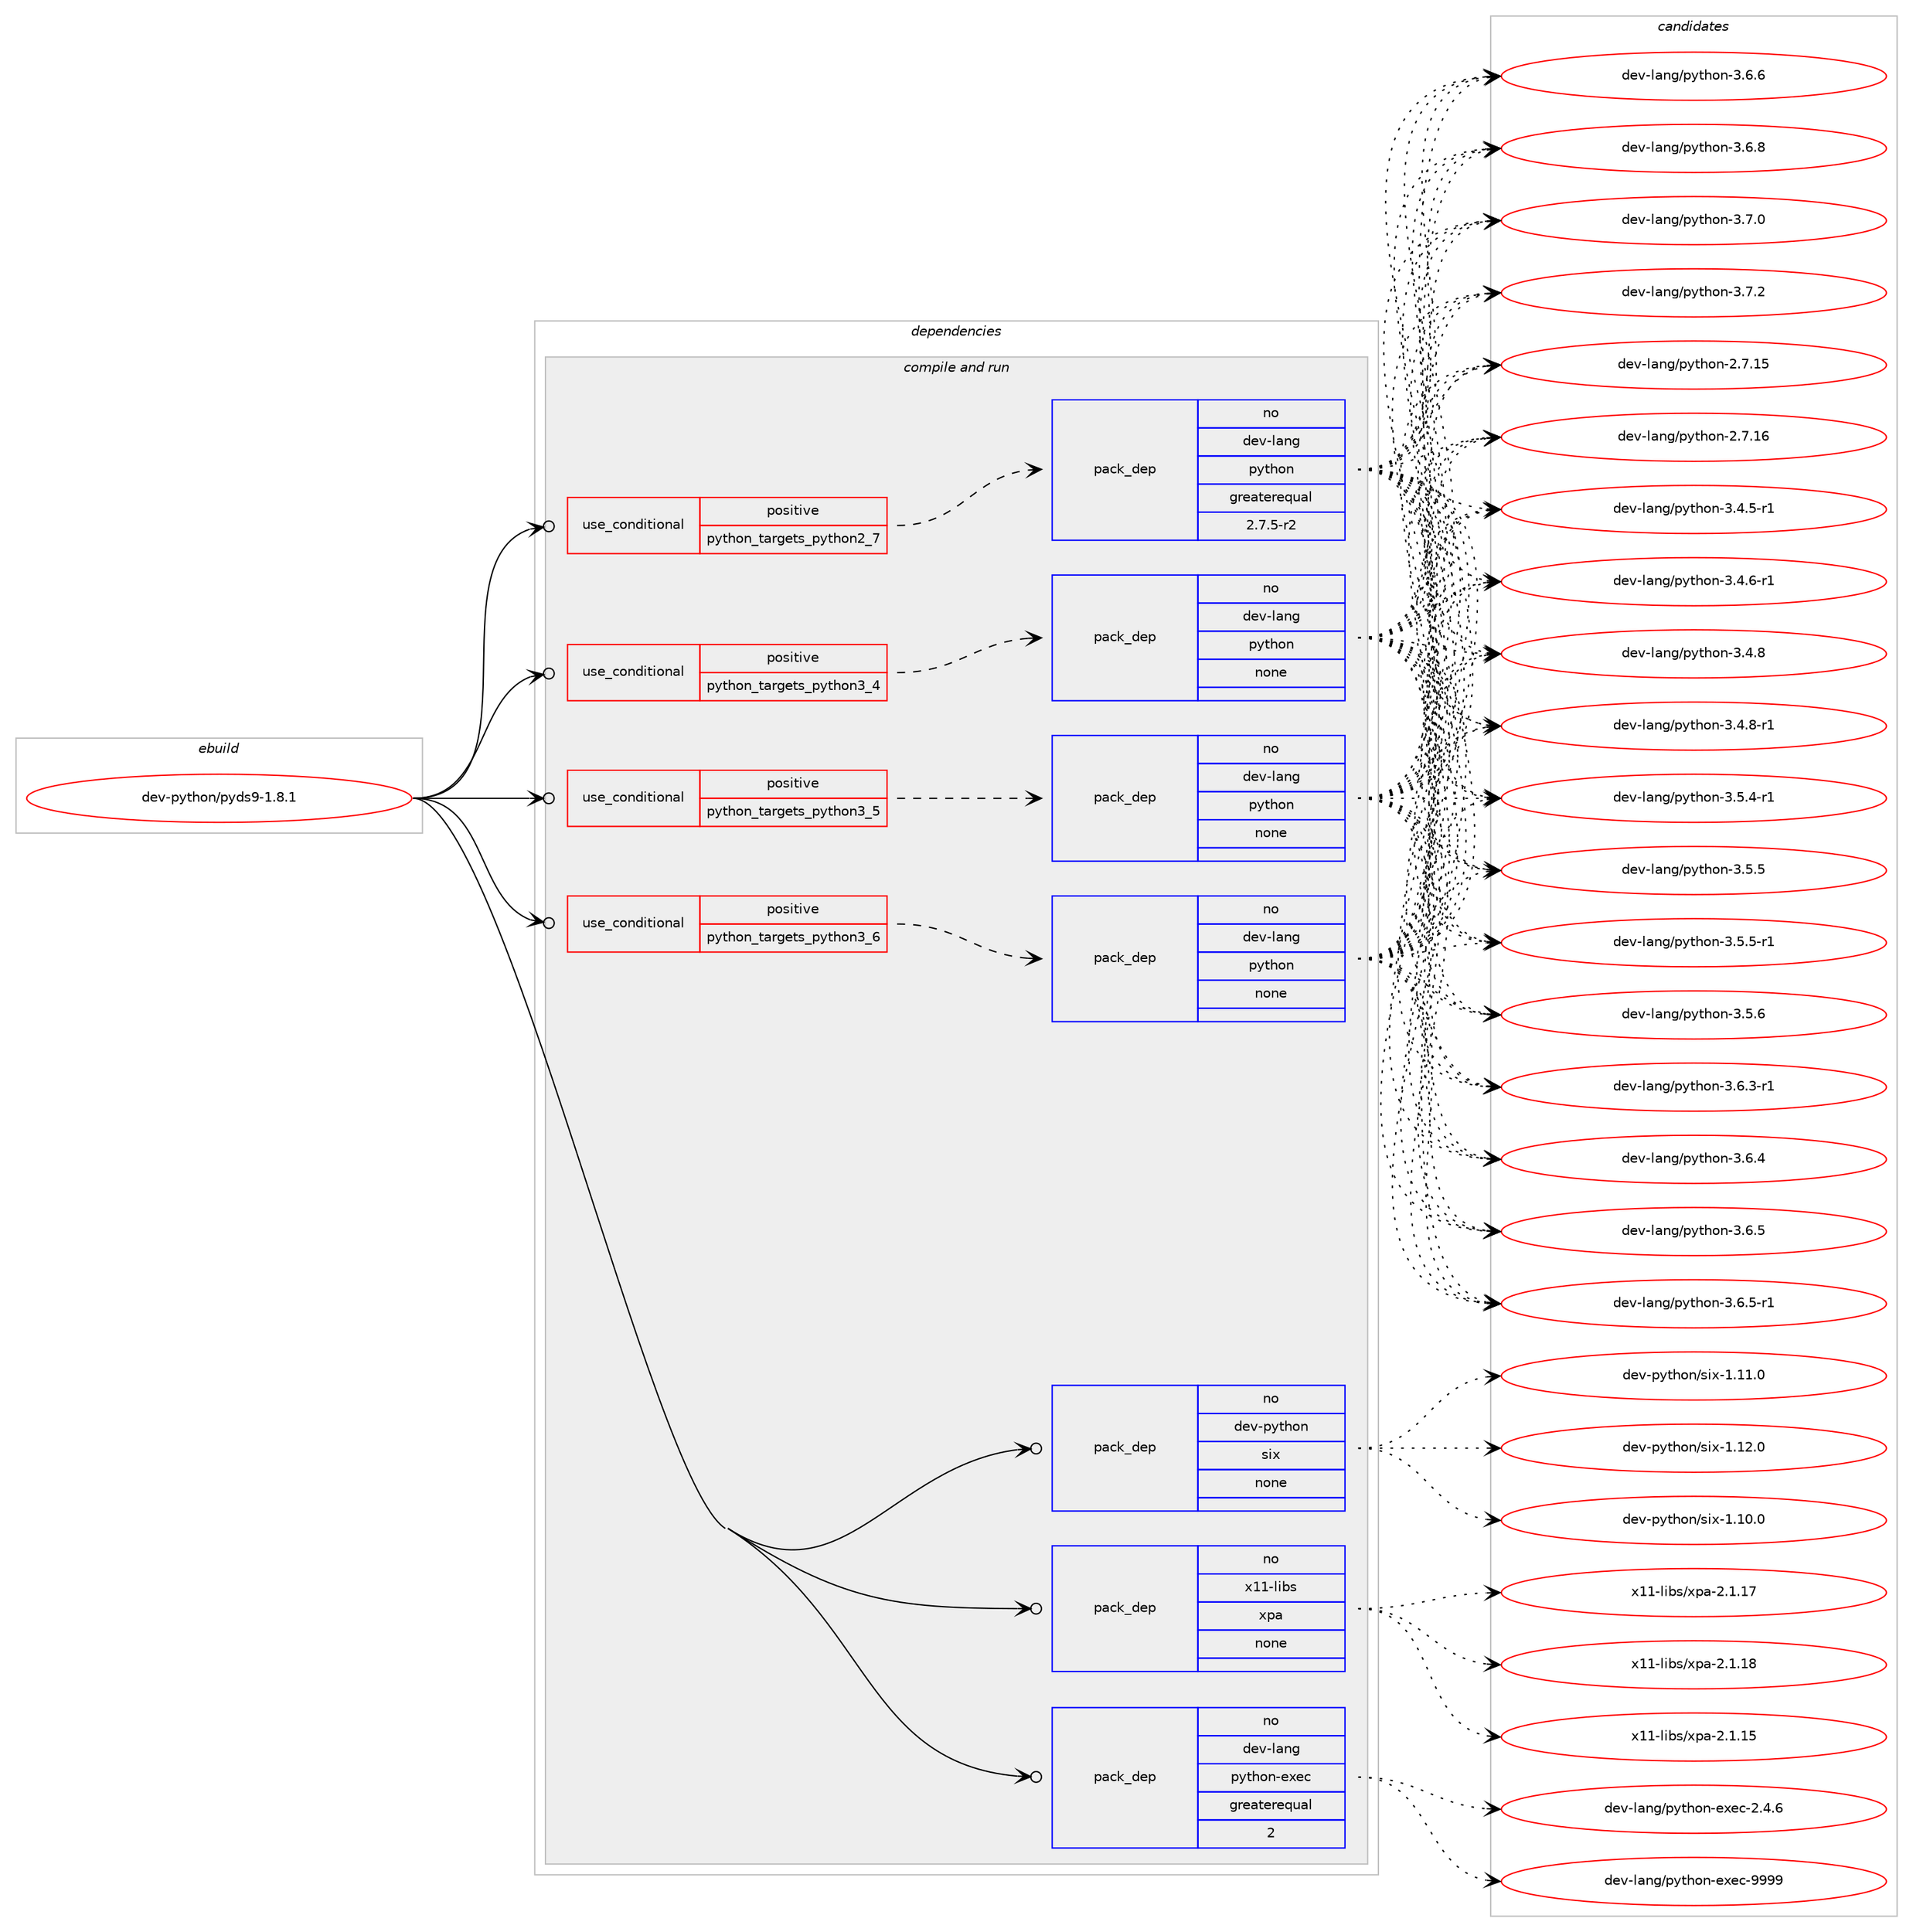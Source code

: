 digraph prolog {

# *************
# Graph options
# *************

newrank=true;
concentrate=true;
compound=true;
graph [rankdir=LR,fontname=Helvetica,fontsize=10,ranksep=1.5];#, ranksep=2.5, nodesep=0.2];
edge  [arrowhead=vee];
node  [fontname=Helvetica,fontsize=10];

# **********
# The ebuild
# **********

subgraph cluster_leftcol {
color=gray;
rank=same;
label=<<i>ebuild</i>>;
id [label="dev-python/pyds9-1.8.1", color=red, width=4, href="../dev-python/pyds9-1.8.1.svg"];
}

# ****************
# The dependencies
# ****************

subgraph cluster_midcol {
color=gray;
label=<<i>dependencies</i>>;
subgraph cluster_compile {
fillcolor="#eeeeee";
style=filled;
label=<<i>compile</i>>;
}
subgraph cluster_compileandrun {
fillcolor="#eeeeee";
style=filled;
label=<<i>compile and run</i>>;
subgraph cond380622 {
dependency1428784 [label=<<TABLE BORDER="0" CELLBORDER="1" CELLSPACING="0" CELLPADDING="4"><TR><TD ROWSPAN="3" CELLPADDING="10">use_conditional</TD></TR><TR><TD>positive</TD></TR><TR><TD>python_targets_python2_7</TD></TR></TABLE>>, shape=none, color=red];
subgraph pack1024848 {
dependency1428785 [label=<<TABLE BORDER="0" CELLBORDER="1" CELLSPACING="0" CELLPADDING="4" WIDTH="220"><TR><TD ROWSPAN="6" CELLPADDING="30">pack_dep</TD></TR><TR><TD WIDTH="110">no</TD></TR><TR><TD>dev-lang</TD></TR><TR><TD>python</TD></TR><TR><TD>greaterequal</TD></TR><TR><TD>2.7.5-r2</TD></TR></TABLE>>, shape=none, color=blue];
}
dependency1428784:e -> dependency1428785:w [weight=20,style="dashed",arrowhead="vee"];
}
id:e -> dependency1428784:w [weight=20,style="solid",arrowhead="odotvee"];
subgraph cond380623 {
dependency1428786 [label=<<TABLE BORDER="0" CELLBORDER="1" CELLSPACING="0" CELLPADDING="4"><TR><TD ROWSPAN="3" CELLPADDING="10">use_conditional</TD></TR><TR><TD>positive</TD></TR><TR><TD>python_targets_python3_4</TD></TR></TABLE>>, shape=none, color=red];
subgraph pack1024849 {
dependency1428787 [label=<<TABLE BORDER="0" CELLBORDER="1" CELLSPACING="0" CELLPADDING="4" WIDTH="220"><TR><TD ROWSPAN="6" CELLPADDING="30">pack_dep</TD></TR><TR><TD WIDTH="110">no</TD></TR><TR><TD>dev-lang</TD></TR><TR><TD>python</TD></TR><TR><TD>none</TD></TR><TR><TD></TD></TR></TABLE>>, shape=none, color=blue];
}
dependency1428786:e -> dependency1428787:w [weight=20,style="dashed",arrowhead="vee"];
}
id:e -> dependency1428786:w [weight=20,style="solid",arrowhead="odotvee"];
subgraph cond380624 {
dependency1428788 [label=<<TABLE BORDER="0" CELLBORDER="1" CELLSPACING="0" CELLPADDING="4"><TR><TD ROWSPAN="3" CELLPADDING="10">use_conditional</TD></TR><TR><TD>positive</TD></TR><TR><TD>python_targets_python3_5</TD></TR></TABLE>>, shape=none, color=red];
subgraph pack1024850 {
dependency1428789 [label=<<TABLE BORDER="0" CELLBORDER="1" CELLSPACING="0" CELLPADDING="4" WIDTH="220"><TR><TD ROWSPAN="6" CELLPADDING="30">pack_dep</TD></TR><TR><TD WIDTH="110">no</TD></TR><TR><TD>dev-lang</TD></TR><TR><TD>python</TD></TR><TR><TD>none</TD></TR><TR><TD></TD></TR></TABLE>>, shape=none, color=blue];
}
dependency1428788:e -> dependency1428789:w [weight=20,style="dashed",arrowhead="vee"];
}
id:e -> dependency1428788:w [weight=20,style="solid",arrowhead="odotvee"];
subgraph cond380625 {
dependency1428790 [label=<<TABLE BORDER="0" CELLBORDER="1" CELLSPACING="0" CELLPADDING="4"><TR><TD ROWSPAN="3" CELLPADDING="10">use_conditional</TD></TR><TR><TD>positive</TD></TR><TR><TD>python_targets_python3_6</TD></TR></TABLE>>, shape=none, color=red];
subgraph pack1024851 {
dependency1428791 [label=<<TABLE BORDER="0" CELLBORDER="1" CELLSPACING="0" CELLPADDING="4" WIDTH="220"><TR><TD ROWSPAN="6" CELLPADDING="30">pack_dep</TD></TR><TR><TD WIDTH="110">no</TD></TR><TR><TD>dev-lang</TD></TR><TR><TD>python</TD></TR><TR><TD>none</TD></TR><TR><TD></TD></TR></TABLE>>, shape=none, color=blue];
}
dependency1428790:e -> dependency1428791:w [weight=20,style="dashed",arrowhead="vee"];
}
id:e -> dependency1428790:w [weight=20,style="solid",arrowhead="odotvee"];
subgraph pack1024852 {
dependency1428792 [label=<<TABLE BORDER="0" CELLBORDER="1" CELLSPACING="0" CELLPADDING="4" WIDTH="220"><TR><TD ROWSPAN="6" CELLPADDING="30">pack_dep</TD></TR><TR><TD WIDTH="110">no</TD></TR><TR><TD>dev-lang</TD></TR><TR><TD>python-exec</TD></TR><TR><TD>greaterequal</TD></TR><TR><TD>2</TD></TR></TABLE>>, shape=none, color=blue];
}
id:e -> dependency1428792:w [weight=20,style="solid",arrowhead="odotvee"];
subgraph pack1024853 {
dependency1428793 [label=<<TABLE BORDER="0" CELLBORDER="1" CELLSPACING="0" CELLPADDING="4" WIDTH="220"><TR><TD ROWSPAN="6" CELLPADDING="30">pack_dep</TD></TR><TR><TD WIDTH="110">no</TD></TR><TR><TD>dev-python</TD></TR><TR><TD>six</TD></TR><TR><TD>none</TD></TR><TR><TD></TD></TR></TABLE>>, shape=none, color=blue];
}
id:e -> dependency1428793:w [weight=20,style="solid",arrowhead="odotvee"];
subgraph pack1024854 {
dependency1428794 [label=<<TABLE BORDER="0" CELLBORDER="1" CELLSPACING="0" CELLPADDING="4" WIDTH="220"><TR><TD ROWSPAN="6" CELLPADDING="30">pack_dep</TD></TR><TR><TD WIDTH="110">no</TD></TR><TR><TD>x11-libs</TD></TR><TR><TD>xpa</TD></TR><TR><TD>none</TD></TR><TR><TD></TD></TR></TABLE>>, shape=none, color=blue];
}
id:e -> dependency1428794:w [weight=20,style="solid",arrowhead="odotvee"];
}
subgraph cluster_run {
fillcolor="#eeeeee";
style=filled;
label=<<i>run</i>>;
}
}

# **************
# The candidates
# **************

subgraph cluster_choices {
rank=same;
color=gray;
label=<<i>candidates</i>>;

subgraph choice1024848 {
color=black;
nodesep=1;
choice10010111845108971101034711212111610411111045504655464953 [label="dev-lang/python-2.7.15", color=red, width=4,href="../dev-lang/python-2.7.15.svg"];
choice10010111845108971101034711212111610411111045504655464954 [label="dev-lang/python-2.7.16", color=red, width=4,href="../dev-lang/python-2.7.16.svg"];
choice1001011184510897110103471121211161041111104551465246534511449 [label="dev-lang/python-3.4.5-r1", color=red, width=4,href="../dev-lang/python-3.4.5-r1.svg"];
choice1001011184510897110103471121211161041111104551465246544511449 [label="dev-lang/python-3.4.6-r1", color=red, width=4,href="../dev-lang/python-3.4.6-r1.svg"];
choice100101118451089711010347112121116104111110455146524656 [label="dev-lang/python-3.4.8", color=red, width=4,href="../dev-lang/python-3.4.8.svg"];
choice1001011184510897110103471121211161041111104551465246564511449 [label="dev-lang/python-3.4.8-r1", color=red, width=4,href="../dev-lang/python-3.4.8-r1.svg"];
choice1001011184510897110103471121211161041111104551465346524511449 [label="dev-lang/python-3.5.4-r1", color=red, width=4,href="../dev-lang/python-3.5.4-r1.svg"];
choice100101118451089711010347112121116104111110455146534653 [label="dev-lang/python-3.5.5", color=red, width=4,href="../dev-lang/python-3.5.5.svg"];
choice1001011184510897110103471121211161041111104551465346534511449 [label="dev-lang/python-3.5.5-r1", color=red, width=4,href="../dev-lang/python-3.5.5-r1.svg"];
choice100101118451089711010347112121116104111110455146534654 [label="dev-lang/python-3.5.6", color=red, width=4,href="../dev-lang/python-3.5.6.svg"];
choice1001011184510897110103471121211161041111104551465446514511449 [label="dev-lang/python-3.6.3-r1", color=red, width=4,href="../dev-lang/python-3.6.3-r1.svg"];
choice100101118451089711010347112121116104111110455146544652 [label="dev-lang/python-3.6.4", color=red, width=4,href="../dev-lang/python-3.6.4.svg"];
choice100101118451089711010347112121116104111110455146544653 [label="dev-lang/python-3.6.5", color=red, width=4,href="../dev-lang/python-3.6.5.svg"];
choice1001011184510897110103471121211161041111104551465446534511449 [label="dev-lang/python-3.6.5-r1", color=red, width=4,href="../dev-lang/python-3.6.5-r1.svg"];
choice100101118451089711010347112121116104111110455146544654 [label="dev-lang/python-3.6.6", color=red, width=4,href="../dev-lang/python-3.6.6.svg"];
choice100101118451089711010347112121116104111110455146544656 [label="dev-lang/python-3.6.8", color=red, width=4,href="../dev-lang/python-3.6.8.svg"];
choice100101118451089711010347112121116104111110455146554648 [label="dev-lang/python-3.7.0", color=red, width=4,href="../dev-lang/python-3.7.0.svg"];
choice100101118451089711010347112121116104111110455146554650 [label="dev-lang/python-3.7.2", color=red, width=4,href="../dev-lang/python-3.7.2.svg"];
dependency1428785:e -> choice10010111845108971101034711212111610411111045504655464953:w [style=dotted,weight="100"];
dependency1428785:e -> choice10010111845108971101034711212111610411111045504655464954:w [style=dotted,weight="100"];
dependency1428785:e -> choice1001011184510897110103471121211161041111104551465246534511449:w [style=dotted,weight="100"];
dependency1428785:e -> choice1001011184510897110103471121211161041111104551465246544511449:w [style=dotted,weight="100"];
dependency1428785:e -> choice100101118451089711010347112121116104111110455146524656:w [style=dotted,weight="100"];
dependency1428785:e -> choice1001011184510897110103471121211161041111104551465246564511449:w [style=dotted,weight="100"];
dependency1428785:e -> choice1001011184510897110103471121211161041111104551465346524511449:w [style=dotted,weight="100"];
dependency1428785:e -> choice100101118451089711010347112121116104111110455146534653:w [style=dotted,weight="100"];
dependency1428785:e -> choice1001011184510897110103471121211161041111104551465346534511449:w [style=dotted,weight="100"];
dependency1428785:e -> choice100101118451089711010347112121116104111110455146534654:w [style=dotted,weight="100"];
dependency1428785:e -> choice1001011184510897110103471121211161041111104551465446514511449:w [style=dotted,weight="100"];
dependency1428785:e -> choice100101118451089711010347112121116104111110455146544652:w [style=dotted,weight="100"];
dependency1428785:e -> choice100101118451089711010347112121116104111110455146544653:w [style=dotted,weight="100"];
dependency1428785:e -> choice1001011184510897110103471121211161041111104551465446534511449:w [style=dotted,weight="100"];
dependency1428785:e -> choice100101118451089711010347112121116104111110455146544654:w [style=dotted,weight="100"];
dependency1428785:e -> choice100101118451089711010347112121116104111110455146544656:w [style=dotted,weight="100"];
dependency1428785:e -> choice100101118451089711010347112121116104111110455146554648:w [style=dotted,weight="100"];
dependency1428785:e -> choice100101118451089711010347112121116104111110455146554650:w [style=dotted,weight="100"];
}
subgraph choice1024849 {
color=black;
nodesep=1;
choice10010111845108971101034711212111610411111045504655464953 [label="dev-lang/python-2.7.15", color=red, width=4,href="../dev-lang/python-2.7.15.svg"];
choice10010111845108971101034711212111610411111045504655464954 [label="dev-lang/python-2.7.16", color=red, width=4,href="../dev-lang/python-2.7.16.svg"];
choice1001011184510897110103471121211161041111104551465246534511449 [label="dev-lang/python-3.4.5-r1", color=red, width=4,href="../dev-lang/python-3.4.5-r1.svg"];
choice1001011184510897110103471121211161041111104551465246544511449 [label="dev-lang/python-3.4.6-r1", color=red, width=4,href="../dev-lang/python-3.4.6-r1.svg"];
choice100101118451089711010347112121116104111110455146524656 [label="dev-lang/python-3.4.8", color=red, width=4,href="../dev-lang/python-3.4.8.svg"];
choice1001011184510897110103471121211161041111104551465246564511449 [label="dev-lang/python-3.4.8-r1", color=red, width=4,href="../dev-lang/python-3.4.8-r1.svg"];
choice1001011184510897110103471121211161041111104551465346524511449 [label="dev-lang/python-3.5.4-r1", color=red, width=4,href="../dev-lang/python-3.5.4-r1.svg"];
choice100101118451089711010347112121116104111110455146534653 [label="dev-lang/python-3.5.5", color=red, width=4,href="../dev-lang/python-3.5.5.svg"];
choice1001011184510897110103471121211161041111104551465346534511449 [label="dev-lang/python-3.5.5-r1", color=red, width=4,href="../dev-lang/python-3.5.5-r1.svg"];
choice100101118451089711010347112121116104111110455146534654 [label="dev-lang/python-3.5.6", color=red, width=4,href="../dev-lang/python-3.5.6.svg"];
choice1001011184510897110103471121211161041111104551465446514511449 [label="dev-lang/python-3.6.3-r1", color=red, width=4,href="../dev-lang/python-3.6.3-r1.svg"];
choice100101118451089711010347112121116104111110455146544652 [label="dev-lang/python-3.6.4", color=red, width=4,href="../dev-lang/python-3.6.4.svg"];
choice100101118451089711010347112121116104111110455146544653 [label="dev-lang/python-3.6.5", color=red, width=4,href="../dev-lang/python-3.6.5.svg"];
choice1001011184510897110103471121211161041111104551465446534511449 [label="dev-lang/python-3.6.5-r1", color=red, width=4,href="../dev-lang/python-3.6.5-r1.svg"];
choice100101118451089711010347112121116104111110455146544654 [label="dev-lang/python-3.6.6", color=red, width=4,href="../dev-lang/python-3.6.6.svg"];
choice100101118451089711010347112121116104111110455146544656 [label="dev-lang/python-3.6.8", color=red, width=4,href="../dev-lang/python-3.6.8.svg"];
choice100101118451089711010347112121116104111110455146554648 [label="dev-lang/python-3.7.0", color=red, width=4,href="../dev-lang/python-3.7.0.svg"];
choice100101118451089711010347112121116104111110455146554650 [label="dev-lang/python-3.7.2", color=red, width=4,href="../dev-lang/python-3.7.2.svg"];
dependency1428787:e -> choice10010111845108971101034711212111610411111045504655464953:w [style=dotted,weight="100"];
dependency1428787:e -> choice10010111845108971101034711212111610411111045504655464954:w [style=dotted,weight="100"];
dependency1428787:e -> choice1001011184510897110103471121211161041111104551465246534511449:w [style=dotted,weight="100"];
dependency1428787:e -> choice1001011184510897110103471121211161041111104551465246544511449:w [style=dotted,weight="100"];
dependency1428787:e -> choice100101118451089711010347112121116104111110455146524656:w [style=dotted,weight="100"];
dependency1428787:e -> choice1001011184510897110103471121211161041111104551465246564511449:w [style=dotted,weight="100"];
dependency1428787:e -> choice1001011184510897110103471121211161041111104551465346524511449:w [style=dotted,weight="100"];
dependency1428787:e -> choice100101118451089711010347112121116104111110455146534653:w [style=dotted,weight="100"];
dependency1428787:e -> choice1001011184510897110103471121211161041111104551465346534511449:w [style=dotted,weight="100"];
dependency1428787:e -> choice100101118451089711010347112121116104111110455146534654:w [style=dotted,weight="100"];
dependency1428787:e -> choice1001011184510897110103471121211161041111104551465446514511449:w [style=dotted,weight="100"];
dependency1428787:e -> choice100101118451089711010347112121116104111110455146544652:w [style=dotted,weight="100"];
dependency1428787:e -> choice100101118451089711010347112121116104111110455146544653:w [style=dotted,weight="100"];
dependency1428787:e -> choice1001011184510897110103471121211161041111104551465446534511449:w [style=dotted,weight="100"];
dependency1428787:e -> choice100101118451089711010347112121116104111110455146544654:w [style=dotted,weight="100"];
dependency1428787:e -> choice100101118451089711010347112121116104111110455146544656:w [style=dotted,weight="100"];
dependency1428787:e -> choice100101118451089711010347112121116104111110455146554648:w [style=dotted,weight="100"];
dependency1428787:e -> choice100101118451089711010347112121116104111110455146554650:w [style=dotted,weight="100"];
}
subgraph choice1024850 {
color=black;
nodesep=1;
choice10010111845108971101034711212111610411111045504655464953 [label="dev-lang/python-2.7.15", color=red, width=4,href="../dev-lang/python-2.7.15.svg"];
choice10010111845108971101034711212111610411111045504655464954 [label="dev-lang/python-2.7.16", color=red, width=4,href="../dev-lang/python-2.7.16.svg"];
choice1001011184510897110103471121211161041111104551465246534511449 [label="dev-lang/python-3.4.5-r1", color=red, width=4,href="../dev-lang/python-3.4.5-r1.svg"];
choice1001011184510897110103471121211161041111104551465246544511449 [label="dev-lang/python-3.4.6-r1", color=red, width=4,href="../dev-lang/python-3.4.6-r1.svg"];
choice100101118451089711010347112121116104111110455146524656 [label="dev-lang/python-3.4.8", color=red, width=4,href="../dev-lang/python-3.4.8.svg"];
choice1001011184510897110103471121211161041111104551465246564511449 [label="dev-lang/python-3.4.8-r1", color=red, width=4,href="../dev-lang/python-3.4.8-r1.svg"];
choice1001011184510897110103471121211161041111104551465346524511449 [label="dev-lang/python-3.5.4-r1", color=red, width=4,href="../dev-lang/python-3.5.4-r1.svg"];
choice100101118451089711010347112121116104111110455146534653 [label="dev-lang/python-3.5.5", color=red, width=4,href="../dev-lang/python-3.5.5.svg"];
choice1001011184510897110103471121211161041111104551465346534511449 [label="dev-lang/python-3.5.5-r1", color=red, width=4,href="../dev-lang/python-3.5.5-r1.svg"];
choice100101118451089711010347112121116104111110455146534654 [label="dev-lang/python-3.5.6", color=red, width=4,href="../dev-lang/python-3.5.6.svg"];
choice1001011184510897110103471121211161041111104551465446514511449 [label="dev-lang/python-3.6.3-r1", color=red, width=4,href="../dev-lang/python-3.6.3-r1.svg"];
choice100101118451089711010347112121116104111110455146544652 [label="dev-lang/python-3.6.4", color=red, width=4,href="../dev-lang/python-3.6.4.svg"];
choice100101118451089711010347112121116104111110455146544653 [label="dev-lang/python-3.6.5", color=red, width=4,href="../dev-lang/python-3.6.5.svg"];
choice1001011184510897110103471121211161041111104551465446534511449 [label="dev-lang/python-3.6.5-r1", color=red, width=4,href="../dev-lang/python-3.6.5-r1.svg"];
choice100101118451089711010347112121116104111110455146544654 [label="dev-lang/python-3.6.6", color=red, width=4,href="../dev-lang/python-3.6.6.svg"];
choice100101118451089711010347112121116104111110455146544656 [label="dev-lang/python-3.6.8", color=red, width=4,href="../dev-lang/python-3.6.8.svg"];
choice100101118451089711010347112121116104111110455146554648 [label="dev-lang/python-3.7.0", color=red, width=4,href="../dev-lang/python-3.7.0.svg"];
choice100101118451089711010347112121116104111110455146554650 [label="dev-lang/python-3.7.2", color=red, width=4,href="../dev-lang/python-3.7.2.svg"];
dependency1428789:e -> choice10010111845108971101034711212111610411111045504655464953:w [style=dotted,weight="100"];
dependency1428789:e -> choice10010111845108971101034711212111610411111045504655464954:w [style=dotted,weight="100"];
dependency1428789:e -> choice1001011184510897110103471121211161041111104551465246534511449:w [style=dotted,weight="100"];
dependency1428789:e -> choice1001011184510897110103471121211161041111104551465246544511449:w [style=dotted,weight="100"];
dependency1428789:e -> choice100101118451089711010347112121116104111110455146524656:w [style=dotted,weight="100"];
dependency1428789:e -> choice1001011184510897110103471121211161041111104551465246564511449:w [style=dotted,weight="100"];
dependency1428789:e -> choice1001011184510897110103471121211161041111104551465346524511449:w [style=dotted,weight="100"];
dependency1428789:e -> choice100101118451089711010347112121116104111110455146534653:w [style=dotted,weight="100"];
dependency1428789:e -> choice1001011184510897110103471121211161041111104551465346534511449:w [style=dotted,weight="100"];
dependency1428789:e -> choice100101118451089711010347112121116104111110455146534654:w [style=dotted,weight="100"];
dependency1428789:e -> choice1001011184510897110103471121211161041111104551465446514511449:w [style=dotted,weight="100"];
dependency1428789:e -> choice100101118451089711010347112121116104111110455146544652:w [style=dotted,weight="100"];
dependency1428789:e -> choice100101118451089711010347112121116104111110455146544653:w [style=dotted,weight="100"];
dependency1428789:e -> choice1001011184510897110103471121211161041111104551465446534511449:w [style=dotted,weight="100"];
dependency1428789:e -> choice100101118451089711010347112121116104111110455146544654:w [style=dotted,weight="100"];
dependency1428789:e -> choice100101118451089711010347112121116104111110455146544656:w [style=dotted,weight="100"];
dependency1428789:e -> choice100101118451089711010347112121116104111110455146554648:w [style=dotted,weight="100"];
dependency1428789:e -> choice100101118451089711010347112121116104111110455146554650:w [style=dotted,weight="100"];
}
subgraph choice1024851 {
color=black;
nodesep=1;
choice10010111845108971101034711212111610411111045504655464953 [label="dev-lang/python-2.7.15", color=red, width=4,href="../dev-lang/python-2.7.15.svg"];
choice10010111845108971101034711212111610411111045504655464954 [label="dev-lang/python-2.7.16", color=red, width=4,href="../dev-lang/python-2.7.16.svg"];
choice1001011184510897110103471121211161041111104551465246534511449 [label="dev-lang/python-3.4.5-r1", color=red, width=4,href="../dev-lang/python-3.4.5-r1.svg"];
choice1001011184510897110103471121211161041111104551465246544511449 [label="dev-lang/python-3.4.6-r1", color=red, width=4,href="../dev-lang/python-3.4.6-r1.svg"];
choice100101118451089711010347112121116104111110455146524656 [label="dev-lang/python-3.4.8", color=red, width=4,href="../dev-lang/python-3.4.8.svg"];
choice1001011184510897110103471121211161041111104551465246564511449 [label="dev-lang/python-3.4.8-r1", color=red, width=4,href="../dev-lang/python-3.4.8-r1.svg"];
choice1001011184510897110103471121211161041111104551465346524511449 [label="dev-lang/python-3.5.4-r1", color=red, width=4,href="../dev-lang/python-3.5.4-r1.svg"];
choice100101118451089711010347112121116104111110455146534653 [label="dev-lang/python-3.5.5", color=red, width=4,href="../dev-lang/python-3.5.5.svg"];
choice1001011184510897110103471121211161041111104551465346534511449 [label="dev-lang/python-3.5.5-r1", color=red, width=4,href="../dev-lang/python-3.5.5-r1.svg"];
choice100101118451089711010347112121116104111110455146534654 [label="dev-lang/python-3.5.6", color=red, width=4,href="../dev-lang/python-3.5.6.svg"];
choice1001011184510897110103471121211161041111104551465446514511449 [label="dev-lang/python-3.6.3-r1", color=red, width=4,href="../dev-lang/python-3.6.3-r1.svg"];
choice100101118451089711010347112121116104111110455146544652 [label="dev-lang/python-3.6.4", color=red, width=4,href="../dev-lang/python-3.6.4.svg"];
choice100101118451089711010347112121116104111110455146544653 [label="dev-lang/python-3.6.5", color=red, width=4,href="../dev-lang/python-3.6.5.svg"];
choice1001011184510897110103471121211161041111104551465446534511449 [label="dev-lang/python-3.6.5-r1", color=red, width=4,href="../dev-lang/python-3.6.5-r1.svg"];
choice100101118451089711010347112121116104111110455146544654 [label="dev-lang/python-3.6.6", color=red, width=4,href="../dev-lang/python-3.6.6.svg"];
choice100101118451089711010347112121116104111110455146544656 [label="dev-lang/python-3.6.8", color=red, width=4,href="../dev-lang/python-3.6.8.svg"];
choice100101118451089711010347112121116104111110455146554648 [label="dev-lang/python-3.7.0", color=red, width=4,href="../dev-lang/python-3.7.0.svg"];
choice100101118451089711010347112121116104111110455146554650 [label="dev-lang/python-3.7.2", color=red, width=4,href="../dev-lang/python-3.7.2.svg"];
dependency1428791:e -> choice10010111845108971101034711212111610411111045504655464953:w [style=dotted,weight="100"];
dependency1428791:e -> choice10010111845108971101034711212111610411111045504655464954:w [style=dotted,weight="100"];
dependency1428791:e -> choice1001011184510897110103471121211161041111104551465246534511449:w [style=dotted,weight="100"];
dependency1428791:e -> choice1001011184510897110103471121211161041111104551465246544511449:w [style=dotted,weight="100"];
dependency1428791:e -> choice100101118451089711010347112121116104111110455146524656:w [style=dotted,weight="100"];
dependency1428791:e -> choice1001011184510897110103471121211161041111104551465246564511449:w [style=dotted,weight="100"];
dependency1428791:e -> choice1001011184510897110103471121211161041111104551465346524511449:w [style=dotted,weight="100"];
dependency1428791:e -> choice100101118451089711010347112121116104111110455146534653:w [style=dotted,weight="100"];
dependency1428791:e -> choice1001011184510897110103471121211161041111104551465346534511449:w [style=dotted,weight="100"];
dependency1428791:e -> choice100101118451089711010347112121116104111110455146534654:w [style=dotted,weight="100"];
dependency1428791:e -> choice1001011184510897110103471121211161041111104551465446514511449:w [style=dotted,weight="100"];
dependency1428791:e -> choice100101118451089711010347112121116104111110455146544652:w [style=dotted,weight="100"];
dependency1428791:e -> choice100101118451089711010347112121116104111110455146544653:w [style=dotted,weight="100"];
dependency1428791:e -> choice1001011184510897110103471121211161041111104551465446534511449:w [style=dotted,weight="100"];
dependency1428791:e -> choice100101118451089711010347112121116104111110455146544654:w [style=dotted,weight="100"];
dependency1428791:e -> choice100101118451089711010347112121116104111110455146544656:w [style=dotted,weight="100"];
dependency1428791:e -> choice100101118451089711010347112121116104111110455146554648:w [style=dotted,weight="100"];
dependency1428791:e -> choice100101118451089711010347112121116104111110455146554650:w [style=dotted,weight="100"];
}
subgraph choice1024852 {
color=black;
nodesep=1;
choice1001011184510897110103471121211161041111104510112010199455046524654 [label="dev-lang/python-exec-2.4.6", color=red, width=4,href="../dev-lang/python-exec-2.4.6.svg"];
choice10010111845108971101034711212111610411111045101120101994557575757 [label="dev-lang/python-exec-9999", color=red, width=4,href="../dev-lang/python-exec-9999.svg"];
dependency1428792:e -> choice1001011184510897110103471121211161041111104510112010199455046524654:w [style=dotted,weight="100"];
dependency1428792:e -> choice10010111845108971101034711212111610411111045101120101994557575757:w [style=dotted,weight="100"];
}
subgraph choice1024853 {
color=black;
nodesep=1;
choice100101118451121211161041111104711510512045494649484648 [label="dev-python/six-1.10.0", color=red, width=4,href="../dev-python/six-1.10.0.svg"];
choice100101118451121211161041111104711510512045494649494648 [label="dev-python/six-1.11.0", color=red, width=4,href="../dev-python/six-1.11.0.svg"];
choice100101118451121211161041111104711510512045494649504648 [label="dev-python/six-1.12.0", color=red, width=4,href="../dev-python/six-1.12.0.svg"];
dependency1428793:e -> choice100101118451121211161041111104711510512045494649484648:w [style=dotted,weight="100"];
dependency1428793:e -> choice100101118451121211161041111104711510512045494649494648:w [style=dotted,weight="100"];
dependency1428793:e -> choice100101118451121211161041111104711510512045494649504648:w [style=dotted,weight="100"];
}
subgraph choice1024854 {
color=black;
nodesep=1;
choice12049494510810598115471201129745504649464953 [label="x11-libs/xpa-2.1.15", color=red, width=4,href="../x11-libs/xpa-2.1.15.svg"];
choice12049494510810598115471201129745504649464955 [label="x11-libs/xpa-2.1.17", color=red, width=4,href="../x11-libs/xpa-2.1.17.svg"];
choice12049494510810598115471201129745504649464956 [label="x11-libs/xpa-2.1.18", color=red, width=4,href="../x11-libs/xpa-2.1.18.svg"];
dependency1428794:e -> choice12049494510810598115471201129745504649464953:w [style=dotted,weight="100"];
dependency1428794:e -> choice12049494510810598115471201129745504649464955:w [style=dotted,weight="100"];
dependency1428794:e -> choice12049494510810598115471201129745504649464956:w [style=dotted,weight="100"];
}
}

}
